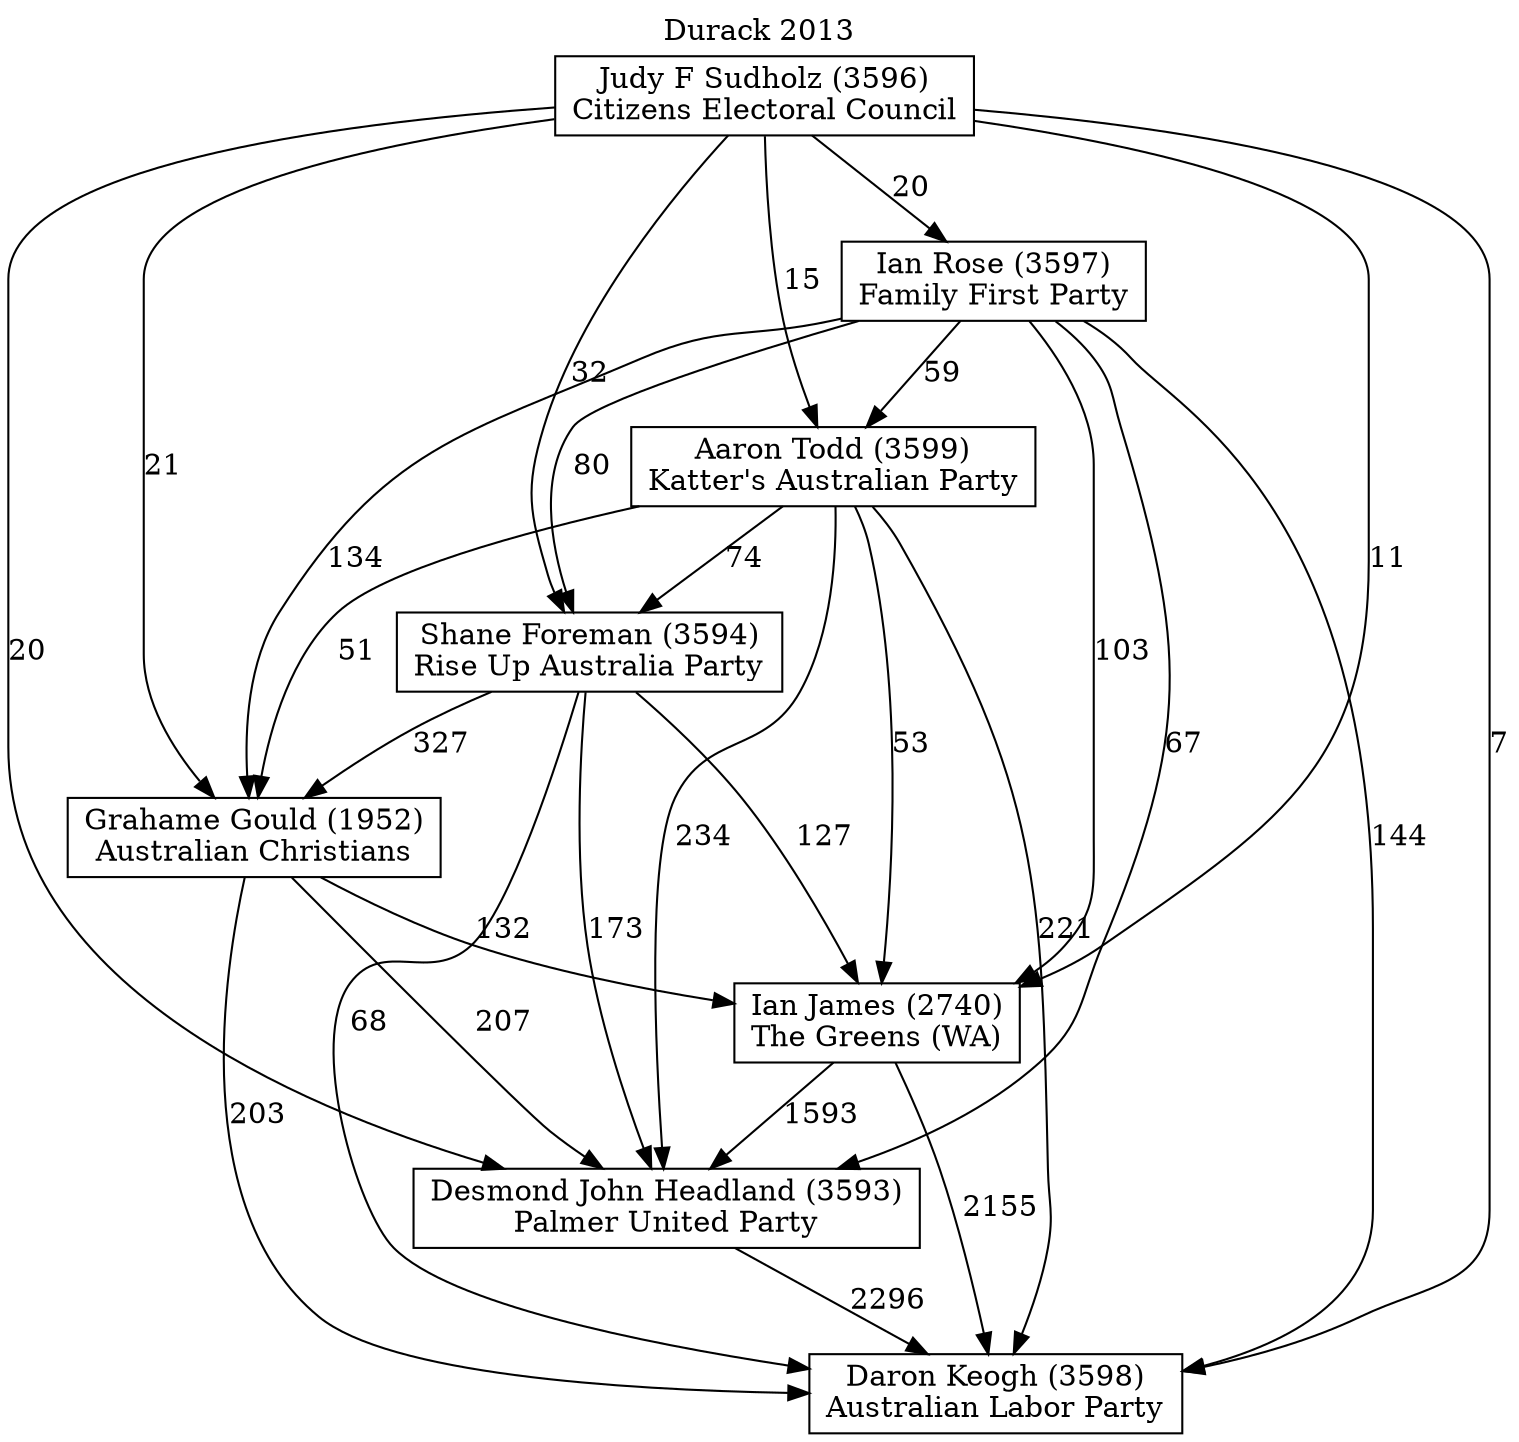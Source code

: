 // House preference flow
digraph "Daron Keogh (3598)_Durack_2013" {
	graph [label="Durack 2013" labelloc=t mclimit=10]
	node [shape=box]
	"Daron Keogh (3598)" [label="Daron Keogh (3598)
Australian Labor Party"]
	"Desmond John Headland (3593)" [label="Desmond John Headland (3593)
Palmer United Party"]
	"Ian James (2740)" [label="Ian James (2740)
The Greens (WA)"]
	"Grahame Gould (1952)" [label="Grahame Gould (1952)
Australian Christians"]
	"Shane Foreman (3594)" [label="Shane Foreman (3594)
Rise Up Australia Party"]
	"Aaron Todd (3599)" [label="Aaron Todd (3599)
Katter's Australian Party"]
	"Ian Rose (3597)" [label="Ian Rose (3597)
Family First Party"]
	"Judy F Sudholz (3596)" [label="Judy F Sudholz (3596)
Citizens Electoral Council"]
	"Desmond John Headland (3593)" -> "Daron Keogh (3598)" [label=2296]
	"Ian James (2740)" -> "Desmond John Headland (3593)" [label=1593]
	"Grahame Gould (1952)" -> "Ian James (2740)" [label=132]
	"Shane Foreman (3594)" -> "Grahame Gould (1952)" [label=327]
	"Aaron Todd (3599)" -> "Shane Foreman (3594)" [label=74]
	"Ian Rose (3597)" -> "Aaron Todd (3599)" [label=59]
	"Judy F Sudholz (3596)" -> "Ian Rose (3597)" [label=20]
	"Ian James (2740)" -> "Daron Keogh (3598)" [label=2155]
	"Grahame Gould (1952)" -> "Daron Keogh (3598)" [label=203]
	"Shane Foreman (3594)" -> "Daron Keogh (3598)" [label=68]
	"Aaron Todd (3599)" -> "Daron Keogh (3598)" [label=221]
	"Ian Rose (3597)" -> "Daron Keogh (3598)" [label=144]
	"Judy F Sudholz (3596)" -> "Daron Keogh (3598)" [label=7]
	"Judy F Sudholz (3596)" -> "Aaron Todd (3599)" [label=15]
	"Ian Rose (3597)" -> "Shane Foreman (3594)" [label=80]
	"Judy F Sudholz (3596)" -> "Shane Foreman (3594)" [label=32]
	"Aaron Todd (3599)" -> "Grahame Gould (1952)" [label=51]
	"Ian Rose (3597)" -> "Grahame Gould (1952)" [label=134]
	"Judy F Sudholz (3596)" -> "Grahame Gould (1952)" [label=21]
	"Shane Foreman (3594)" -> "Ian James (2740)" [label=127]
	"Aaron Todd (3599)" -> "Ian James (2740)" [label=53]
	"Ian Rose (3597)" -> "Ian James (2740)" [label=103]
	"Judy F Sudholz (3596)" -> "Ian James (2740)" [label=11]
	"Grahame Gould (1952)" -> "Desmond John Headland (3593)" [label=207]
	"Shane Foreman (3594)" -> "Desmond John Headland (3593)" [label=173]
	"Aaron Todd (3599)" -> "Desmond John Headland (3593)" [label=234]
	"Ian Rose (3597)" -> "Desmond John Headland (3593)" [label=67]
	"Judy F Sudholz (3596)" -> "Desmond John Headland (3593)" [label=20]
}
